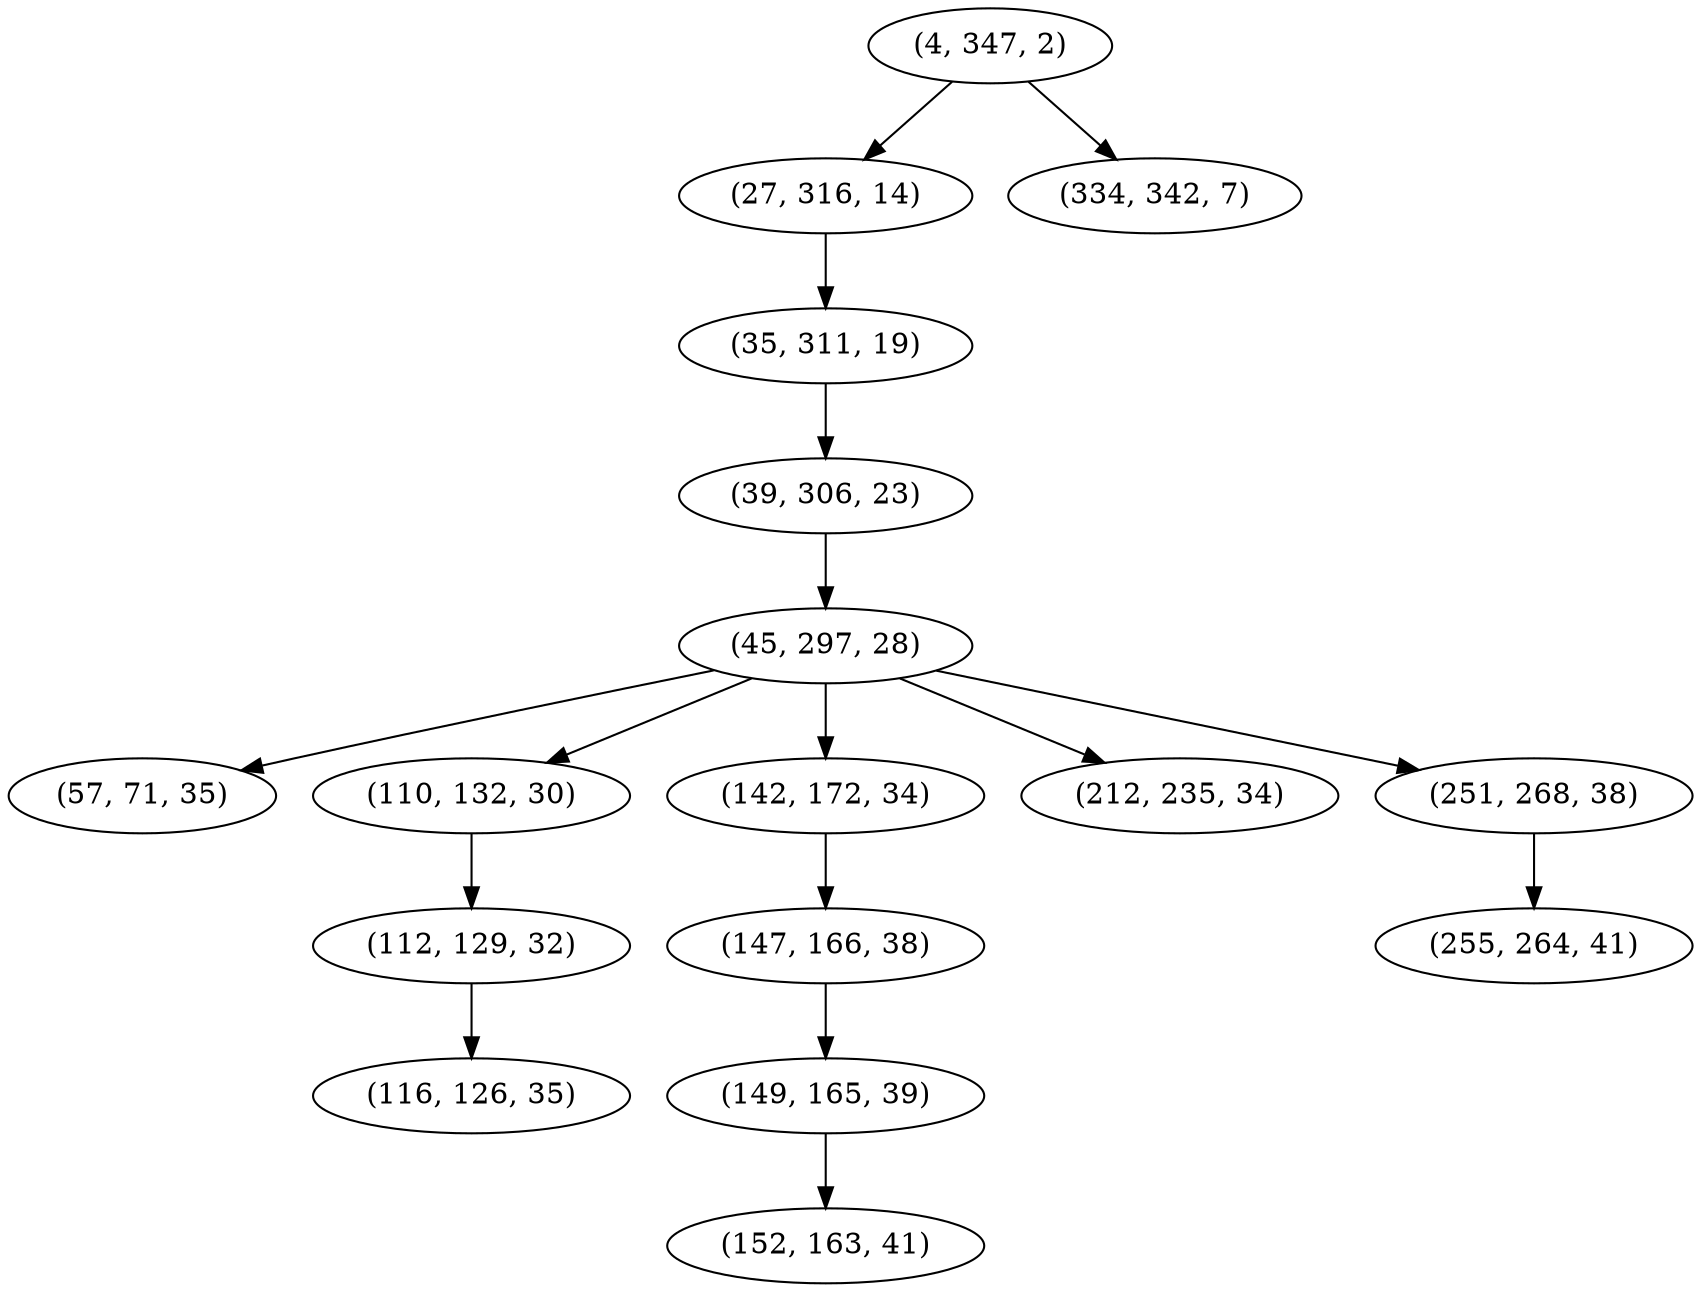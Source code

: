 digraph tree {
    "(4, 347, 2)";
    "(27, 316, 14)";
    "(35, 311, 19)";
    "(39, 306, 23)";
    "(45, 297, 28)";
    "(57, 71, 35)";
    "(110, 132, 30)";
    "(112, 129, 32)";
    "(116, 126, 35)";
    "(142, 172, 34)";
    "(147, 166, 38)";
    "(149, 165, 39)";
    "(152, 163, 41)";
    "(212, 235, 34)";
    "(251, 268, 38)";
    "(255, 264, 41)";
    "(334, 342, 7)";
    "(4, 347, 2)" -> "(27, 316, 14)";
    "(4, 347, 2)" -> "(334, 342, 7)";
    "(27, 316, 14)" -> "(35, 311, 19)";
    "(35, 311, 19)" -> "(39, 306, 23)";
    "(39, 306, 23)" -> "(45, 297, 28)";
    "(45, 297, 28)" -> "(57, 71, 35)";
    "(45, 297, 28)" -> "(110, 132, 30)";
    "(45, 297, 28)" -> "(142, 172, 34)";
    "(45, 297, 28)" -> "(212, 235, 34)";
    "(45, 297, 28)" -> "(251, 268, 38)";
    "(110, 132, 30)" -> "(112, 129, 32)";
    "(112, 129, 32)" -> "(116, 126, 35)";
    "(142, 172, 34)" -> "(147, 166, 38)";
    "(147, 166, 38)" -> "(149, 165, 39)";
    "(149, 165, 39)" -> "(152, 163, 41)";
    "(251, 268, 38)" -> "(255, 264, 41)";
}
